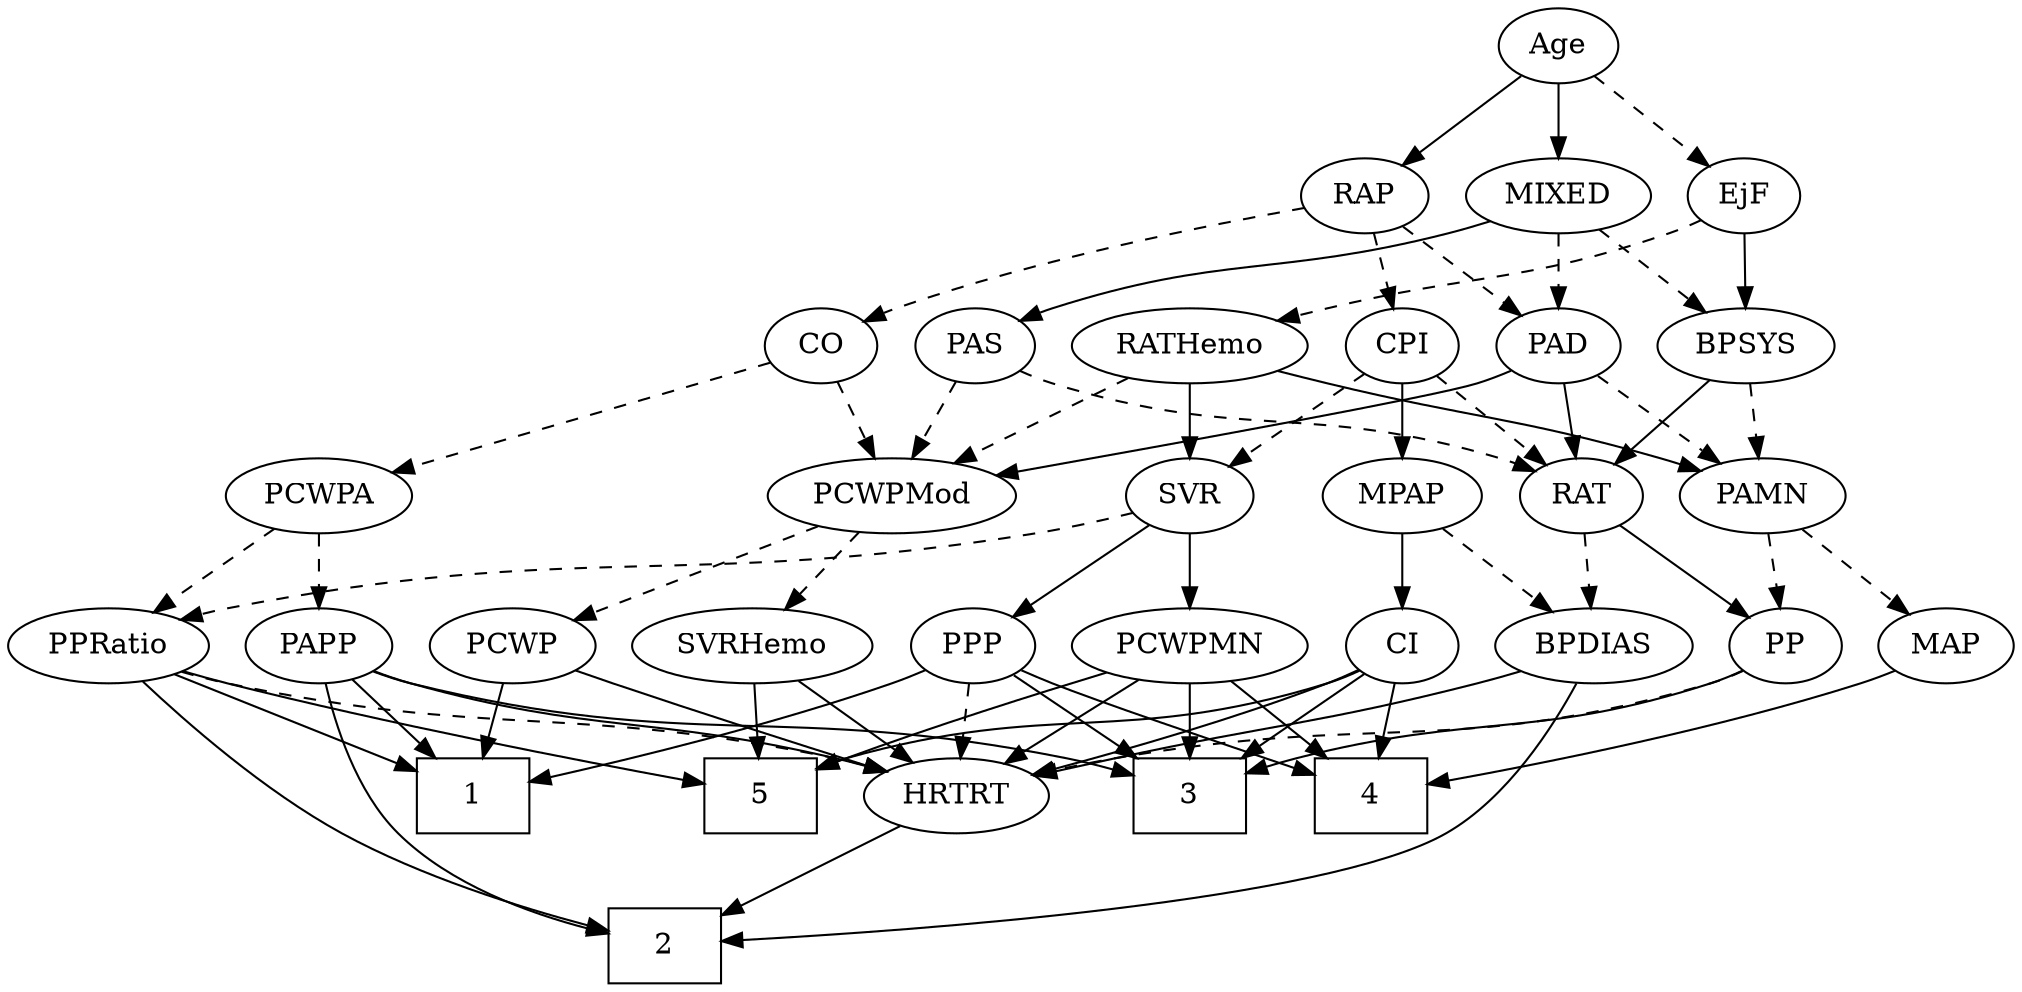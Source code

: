 strict digraph {
	graph [bb="0,0,882.19,468"];
	node [label="\N"];
	1	[height=0.5,
		pos="198.65,90",
		shape=box,
		width=0.75];
	2	[height=0.5,
		pos="276.65,18",
		shape=box,
		width=0.75];
	3	[height=0.5,
		pos="506.65,90",
		shape=box,
		width=0.75];
	4	[height=0.5,
		pos="589.65,90",
		shape=box,
		width=0.75];
	5	[height=0.5,
		pos="318.65,90",
		shape=box,
		width=0.75];
	Age	[height=0.5,
		pos="674.65,450",
		width=0.75];
	EjF	[height=0.5,
		pos="759.65,378",
		width=0.75];
	Age -> EjF	[pos="e,743.31,392.46 691.04,435.5 703.62,425.14 721.18,410.67 735.39,398.97",
		style=dashed];
	RAP	[height=0.5,
		pos="588.65,378",
		width=0.77632];
	Age -> RAP	[pos="e,605.47,392.69 658.06,435.5 645.42,425.21 627.79,410.86 613.46,399.2",
		style=solid];
	MIXED	[height=0.5,
		pos="674.65,378",
		width=1.1193];
	Age -> MIXED	[pos="e,674.65,396.1 674.65,431.7 674.65,423.98 674.65,414.71 674.65,406.11",
		style=solid];
	BPSYS	[height=0.5,
		pos="759.65,306",
		width=1.0471];
	EjF -> BPSYS	[pos="e,759.65,324.1 759.65,359.7 759.65,351.98 759.65,342.71 759.65,334.11",
		style=solid];
	RATHemo	[height=0.5,
		pos="507.65,306",
		width=1.3721];
	EjF -> RATHemo	[pos="e,544.37,318.13 739.03,366.33 734.07,364.03 728.74,361.76 723.65,360 655.57,336.48 635.35,342.14 565.65,324 561.87,323.02 557.97,\
321.96 554.05,320.87",
		style=dashed];
	PAD	[height=0.5,
		pos="675.65,306",
		width=0.79437];
	RAP -> PAD	[pos="e,658.63,320.69 605.42,363.5 618.22,353.21 636.05,338.86 650.54,327.2",
		style=dashed];
	CO	[height=0.5,
		pos="341.65,306",
		width=0.75];
	RAP -> CO	[pos="e,362.68,317.77 562.17,372.08 521.71,364.18 442.37,347.16 377.65,324 375.79,323.34 373.9,322.61 372.01,321.84",
		style=dashed];
	CPI	[height=0.5,
		pos="601.65,306",
		width=0.75];
	RAP -> CPI	[pos="e,598.44,324.28 591.79,360.05 593.23,352.35 594.96,343.03 596.56,334.36",
		style=dashed];
	MIXED -> BPSYS	[pos="e,741.53,321.92 693.09,361.81 704.98,352.02 720.61,339.15 733.74,328.34",
		style=dashed];
	MIXED -> PAD	[pos="e,675.4,324.1 674.89,359.7 675,351.98 675.14,342.71 675.26,334.11",
		style=dashed];
	PAS	[height=0.5,
		pos="413.65,306",
		width=0.75];
	MIXED -> PAS	[pos="e,434.24,317.76 644.52,365.85 638.33,363.75 631.81,361.69 625.65,360 548.65,338.87 525.4,349.23 449.65,324 447.73,323.36 445.78,\
322.65 443.83,321.88",
		style=solid];
	MPAP	[height=0.5,
		pos="601.65,234",
		width=0.97491];
	BPDIAS	[height=0.5,
		pos="688.65,162",
		width=1.1735];
	MPAP -> BPDIAS	[pos="e,669.74,178.21 619.67,218.5 631.79,208.75 647.98,195.72 661.63,184.74",
		style=dashed];
	CI	[height=0.5,
		pos="601.65,162",
		width=0.75];
	MPAP -> CI	[pos="e,601.65,180.1 601.65,215.7 601.65,207.98 601.65,198.71 601.65,190.11",
		style=solid];
	PAMN	[height=0.5,
		pos="763.65,234",
		width=1.011];
	BPSYS -> PAMN	[pos="e,762.67,252.1 760.64,287.7 761.08,279.98 761.61,270.71 762.1,262.11",
		style=dashed];
	RAT	[height=0.5,
		pos="681.65,234",
		width=0.75827];
	BPSYS -> RAT	[pos="e,697.21,248.97 742.72,289.81 731.62,279.85 716.96,266.7 704.79,255.77",
		style=solid];
	PAD -> PAMN	[pos="e,745.21,249.66 692.61,291.5 705.22,281.47 722.67,267.6 737.11,256.11",
		style=dashed];
	PAD -> RAT	[pos="e,680.18,252.1 677.13,287.7 677.79,279.98 678.59,270.71 679.32,262.11",
		style=solid];
	PCWPMod	[height=0.5,
		pos="374.65,234",
		width=1.4443];
	PAD -> PCWPMod	[pos="e,419.1,243.4 653.87,294.27 648.64,291.97 643.02,289.72 637.65,288 618.06,281.73 500.38,258.9 429.24,245.33",
		style=solid];
	CO -> PCWPMod	[pos="e,366.65,251.96 349.47,288.41 353.31,280.25 358.04,270.22 362.36,261.07",
		style=dashed];
	PCWPA	[height=0.5,
		pos="128.65,234",
		width=1.1555];
	CO -> PCWPA	[pos="e,160.67,245.52 318.04,297.24 282.39,285.53 214.32,263.15 170.23,248.67",
		style=dashed];
	PAS -> RAT	[pos="e,660.7,246.01 434.21,294.17 439.17,291.88 444.51,289.65 449.65,288 533.95,260.86 561.34,279.14 645.65,252 647.52,251.4 649.43,250.72 \
651.33,249.98",
		style=dashed];
	PAS -> PCWPMod	[pos="e,384.19,252.12 404.6,288.76 400.01,280.53 394.32,270.32 389.14,261.02",
		style=dashed];
	MAP	[height=0.5,
		pos="851.65,162",
		width=0.84854];
	PAMN -> MAP	[pos="e,834.21,176.87 782.31,218.15 795.13,207.96 812.31,194.29 826.35,183.12",
		style=dashed];
	PP	[height=0.5,
		pos="775.65,162",
		width=0.75];
	PAMN -> PP	[pos="e,772.69,180.28 766.55,216.05 767.87,208.35 769.47,199.03 770.96,190.36",
		style=dashed];
	RATHemo -> PAMN	[pos="e,736.1,245.8 544.38,293.92 551.42,291.88 558.75,289.83 565.65,288 632.76,270.23 651.19,272.07 717.65,252 720.57,251.12 723.57,250.15 \
726.58,249.14",
		style=solid];
	SVR	[height=0.5,
		pos="506.65,234",
		width=0.77632];
	RATHemo -> SVR	[pos="e,506.89,252.1 507.4,287.7 507.29,279.98 507.16,270.71 507.03,262.11",
		style=solid];
	RATHemo -> PCWPMod	[pos="e,401.98,249.38 480.73,290.83 460.67,280.28 433.06,265.75 411.04,254.15",
		style=dashed];
	CPI -> MPAP	[pos="e,601.65,252.1 601.65,287.7 601.65,279.98 601.65,270.71 601.65,262.11",
		style=solid];
	CPI -> RAT	[pos="e,665.87,248.8 617.45,291.17 629.07,281.01 645.04,267.03 658.15,255.56",
		style=dashed];
	CPI -> SVR	[pos="e,524.28,247.99 584.22,292.16 569.72,281.47 548.85,266.1 532.42,253.99",
		style=dashed];
	RAT -> BPDIAS	[pos="e,686.94,180.1 683.38,215.7 684.15,207.98 685.08,198.71 685.94,190.11",
		style=dashed];
	RAT -> PP	[pos="e,758.36,175.87 699.33,219.83 713.6,209.21 733.87,194.11 749.94,182.15",
		style=solid];
	PCWPMN	[height=0.5,
		pos="506.65,162",
		width=1.3902];
	SVR -> PCWPMN	[pos="e,506.65,180.1 506.65,215.7 506.65,207.98 506.65,198.71 506.65,190.11",
		style=solid];
	PPP	[height=0.5,
		pos="411.65,162",
		width=0.75];
	SVR -> PPP	[pos="e,429.11,175.87 488.78,219.83 474.22,209.11 453.49,193.83 437.18,181.82",
		style=solid];
	PPRatio	[height=0.5,
		pos="39.646,162",
		width=1.1013];
	SVR -> PPRatio	[pos="e,68.512,174.47 481.51,226.13 468,222.65 451.01,218.62 435.65,216 282.37,189.84 239.33,214.2 87.646,180 84.499,179.29 81.273,178.44 \
78.055,177.5",
		style=dashed];
	SVRHemo	[height=0.5,
		pos="316.65,162",
		width=1.3902];
	PCWPMod -> SVRHemo	[pos="e,330.29,179.47 360.9,216.41 353.68,207.69 344.69,196.85 336.7,187.21",
		style=dashed];
	PCWP	[height=0.5,
		pos="213.65,162",
		width=0.97491];
	PCWPMod -> PCWP	[pos="e,239.55,174.26 343.6,219.5 316.55,207.74 277.32,190.69 249.05,178.39",
		style=dashed];
	PCWPA -> PPRatio	[pos="e,58.615,177.92 109.33,217.81 96.888,208.02 80.52,195.15 66.775,184.34",
		style=dashed];
	PAPP	[height=0.5,
		pos="128.65,162",
		width=0.88464];
	PCWPA -> PAPP	[pos="e,128.65,180.1 128.65,215.7 128.65,207.98 128.65,198.71 128.65,190.11",
		style=dashed];
	PCWPMN -> 3	[pos="e,506.65,108.1 506.65,143.7 506.65,135.98 506.65,126.71 506.65,118.11",
		style=solid];
	PCWPMN -> 4	[pos="e,569.44,108.04 525.48,145.12 536.13,136.14 549.65,124.73 561.53,114.71",
		style=solid];
	PCWPMN -> 5	[pos="e,345.82,103.13 471.17,149.15 440.82,138.84 396.07,123.19 357.65,108 356.81,107.67 355.95,107.33 355.1,106.98",
		style=solid];
	HRTRT	[height=0.5,
		pos="406.65,90",
		width=1.1013];
	PCWPMN -> HRTRT	[pos="e,427.41,105.54 484.45,145.46 470.08,135.41 451.22,122.2 435.66,111.31",
		style=solid];
	SVRHemo -> 5	[pos="e,318.16,108.1 317.14,143.7 317.36,135.98 317.63,126.71 317.87,118.11",
		style=solid];
	SVRHemo -> HRTRT	[pos="e,387.35,106.01 336.62,145.46 349.14,135.72 365.46,123.04 379.19,112.36",
		style=solid];
	BPDIAS -> 2	[pos="e,303.65,20.391 681.7,144.06 672.27,123.4 653.36,89.096 625.65,72 573.96,40.116 393.15,25.835 314.11,21.01",
		style=solid];
	BPDIAS -> HRTRT	[pos="e,439.79,100.12 657.25,149.94 650.81,147.83 644.04,145.75 637.65,144 564.41,123.96 544.47,125.75 470.65,108 463.89,106.37 456.75,\
104.57 449.79,102.76",
		style=solid];
	MAP -> 4	[pos="e,616.7,95.938 828.21,150.27 822.83,148.02 817.09,145.79 811.65,144 747.88,123 671.29,106.59 626.77,97.881",
		style=solid];
	PP -> 3	[pos="e,533.75,101.62 755.07,150.2 750.11,147.91 744.77,145.68 739.65,144 659.62,117.82 634.82,130.39 553.65,108 550.28,107.07 546.82,\
106.02 543.36,104.9",
		style=solid];
	PP -> HRTRT	[pos="e,439.02,100.45 755.14,149.99 750.18,147.7 744.82,145.53 739.65,144 623.96,109.84 588.95,131.53 470.65,108 463.51,106.58 456,104.83 \
448.73,102.99",
		style=dashed];
	PPP -> 1	[pos="e,225.75,97.759 390.56,150.39 385.72,148.14 380.55,145.88 375.65,144 328.35,125.87 272.05,109.94 235.86,100.39",
		style=solid];
	PPP -> 3	[pos="e,483.25,108.24 429.07,148.16 441.91,138.7 459.72,125.58 475.04,114.29",
		style=solid];
	PPP -> 4	[pos="e,562.37,100.87 432.83,150.63 437.67,148.37 442.81,146.04 447.65,144 467.04,135.82 517.64,117.17 552.87,104.33",
		style=solid];
	PPP -> HRTRT	[pos="e,407.87,108.1 410.41,143.7 409.86,135.98 409.2,126.71 408.58,118.11",
		style=dashed];
	PPRatio -> 1	[pos="e,171.53,102.94 67.342,148.81 93.642,137.23 133.34,119.75 162.2,107.05",
		style=solid];
	PPRatio -> 2	[pos="e,249.41,26.102 53.808,144.88 71.682,125.37 104.16,92.569 137.65,72 169.83,52.231 210.61,37.751 239.66,28.97",
		style=solid];
	PPRatio -> 5	[pos="e,291.31,96.86 69.175,149.94 75.243,147.84 81.619,145.75 87.646,144 123.73,133.51 225.89,111.01 281.49,98.979",
		style=solid];
	PPRatio -> HRTRT	[pos="e,376.66,101.83 68.803,149.6 74.956,147.49 81.46,145.5 87.646,144 204.03,115.86 237.92,134.71 354.65,108 358.71,107.07 362.91,105.96 \
367.07,104.76",
		style=dashed];
	PCWP -> 1	[pos="e,202.35,108.28 210.02,144.05 208.35,136.26 206.32,126.82 204.45,118.08",
		style=solid];
	PCWP -> HRTRT	[pos="e,376.03,101.62 240.6,150.46 246.22,148.29 252.12,146.05 257.65,144 294.3,130.4 336.28,115.53 366.32,105.01",
		style=solid];
	CI -> 3	[pos="e,530.05,108.24 584.22,148.16 571.39,138.7 553.57,125.58 538.25,114.29",
		style=solid];
	CI -> 4	[pos="e,592.61,108.28 598.74,144.05 597.42,136.35 595.82,127.03 594.34,118.36",
		style=solid];
	CI -> 5	[pos="e,346.04,103.91 581.09,150.13 576.14,147.84 570.79,145.63 565.65,144 476.19,115.71 447.51,134.94 357.65,108 356.93,107.79 356.21,\
107.56 355.49,107.33",
		style=solid];
	CI -> HRTRT	[pos="e,439.03,100.55 580.51,150.51 575.68,148.25 570.52,145.96 565.65,144 526.61,128.34 480.97,113.47 448.62,103.49",
		style=solid];
	PAPP -> 1	[pos="e,181.52,108.13 143.84,145.81 152.77,136.88 164.26,125.38 174.42,115.23",
		style=solid];
	PAPP -> 2	[pos="e,249.17,25.402 131.22,143.89 134.98,124.3 143.7,92.327 162.65,72 183.18,49.969 214.7,36.289 239.4,28.359",
		style=solid];
	PAPP -> 3	[pos="e,479.4,101.18 152.56,149.83 158.07,147.61 163.99,145.5 169.65,144 293.48,111.17 330.72,136.39 455.65,108 460.29,106.94 465.12,105.63 \
469.86,104.21",
		style=solid];
	PAPP -> HRTRT	[pos="e,376.31,101.62 152.63,150.11 158.15,147.87 164.04,145.69 169.65,144 249.85,119.84 273.57,129.05 354.65,108 358.52,106.99 362.52,\
105.86 366.51,104.67",
		style=solid];
	HRTRT -> 2	[pos="e,304.01,33.734 381.89,75.669 362.42,65.187 335.02,50.429 313.05,38.602",
		style=solid];
}
